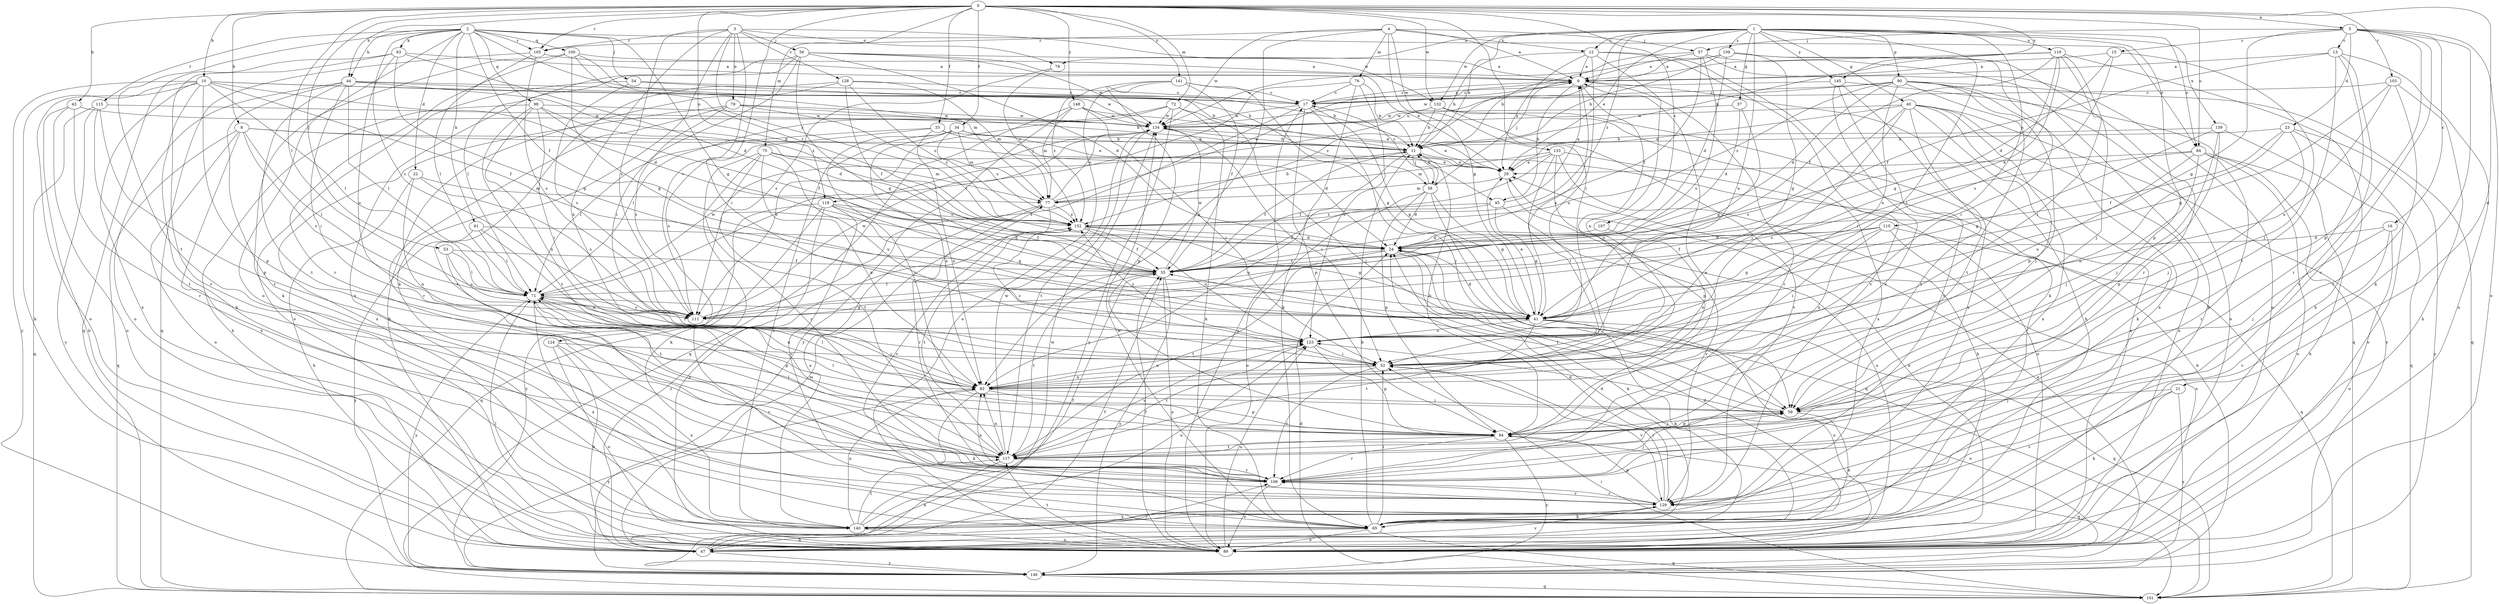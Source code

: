 strict digraph  {
0;
1;
2;
3;
4;
5;
6;
8;
10;
11;
12;
13;
15;
16;
17;
21;
22;
23;
24;
29;
33;
34;
35;
37;
40;
41;
43;
44;
45;
47;
52;
53;
54;
56;
57;
58;
59;
61;
63;
65;
71;
72;
75;
76;
77;
78;
79;
82;
84;
89;
90;
94;
98;
100;
101;
103;
105;
106;
107;
109;
110;
111;
115;
117;
118;
119;
123;
124;
128;
129;
132;
133;
134;
139;
140;
141;
145;
146;
148;
152;
0 -> 5  [label=a];
0 -> 8  [label=b];
0 -> 10  [label=b];
0 -> 21  [label=d];
0 -> 33  [label=f];
0 -> 34  [label=f];
0 -> 43  [label=h];
0 -> 44  [label=h];
0 -> 52  [label=i];
0 -> 53  [label=j];
0 -> 71  [label=l];
0 -> 72  [label=m];
0 -> 75  [label=m];
0 -> 84  [label=o];
0 -> 103  [label=r];
0 -> 105  [label=r];
0 -> 107  [label=s];
0 -> 118  [label=u];
0 -> 124  [label=v];
0 -> 132  [label=w];
0 -> 141  [label=y];
0 -> 145  [label=y];
0 -> 148  [label=z];
1 -> 11  [label=b];
1 -> 12  [label=c];
1 -> 29  [label=e];
1 -> 37  [label=g];
1 -> 40  [label=g];
1 -> 52  [label=i];
1 -> 78  [label=n];
1 -> 84  [label=o];
1 -> 90  [label=p];
1 -> 94  [label=p];
1 -> 109  [label=s];
1 -> 110  [label=s];
1 -> 118  [label=u];
1 -> 119  [label=u];
1 -> 123  [label=u];
1 -> 132  [label=w];
1 -> 139  [label=x];
1 -> 145  [label=y];
1 -> 152  [label=z];
2 -> 22  [label=d];
2 -> 35  [label=f];
2 -> 41  [label=g];
2 -> 44  [label=h];
2 -> 45  [label=h];
2 -> 54  [label=j];
2 -> 61  [label=k];
2 -> 63  [label=k];
2 -> 84  [label=o];
2 -> 89  [label=o];
2 -> 98  [label=q];
2 -> 100  [label=q];
2 -> 105  [label=r];
2 -> 111  [label=s];
2 -> 115  [label=t];
2 -> 117  [label=t];
3 -> 52  [label=i];
3 -> 56  [label=j];
3 -> 65  [label=k];
3 -> 78  [label=n];
3 -> 79  [label=n];
3 -> 82  [label=n];
3 -> 105  [label=r];
3 -> 111  [label=s];
3 -> 128  [label=v];
3 -> 132  [label=w];
3 -> 152  [label=z];
4 -> 6  [label=a];
4 -> 12  [label=c];
4 -> 41  [label=g];
4 -> 57  [label=j];
4 -> 76  [label=m];
4 -> 82  [label=n];
4 -> 105  [label=r];
4 -> 133  [label=w];
4 -> 134  [label=w];
5 -> 13  [label=c];
5 -> 15  [label=c];
5 -> 16  [label=c];
5 -> 23  [label=d];
5 -> 41  [label=g];
5 -> 57  [label=j];
5 -> 65  [label=k];
5 -> 89  [label=o];
5 -> 94  [label=p];
5 -> 129  [label=v];
6 -> 17  [label=c];
6 -> 45  [label=h];
6 -> 47  [label=h];
6 -> 58  [label=j];
6 -> 82  [label=n];
6 -> 106  [label=r];
6 -> 152  [label=z];
8 -> 11  [label=b];
8 -> 58  [label=j];
8 -> 71  [label=l];
8 -> 89  [label=o];
8 -> 101  [label=q];
8 -> 111  [label=s];
8 -> 140  [label=x];
10 -> 17  [label=c];
10 -> 24  [label=d];
10 -> 35  [label=f];
10 -> 47  [label=h];
10 -> 65  [label=k];
10 -> 71  [label=l];
10 -> 89  [label=o];
10 -> 94  [label=p];
10 -> 134  [label=w];
10 -> 140  [label=x];
10 -> 146  [label=y];
11 -> 29  [label=e];
11 -> 35  [label=f];
11 -> 58  [label=j];
11 -> 82  [label=n];
12 -> 6  [label=a];
12 -> 11  [label=b];
12 -> 29  [label=e];
12 -> 65  [label=k];
12 -> 82  [label=n];
12 -> 123  [label=u];
12 -> 129  [label=v];
13 -> 6  [label=a];
13 -> 35  [label=f];
13 -> 89  [label=o];
13 -> 106  [label=r];
13 -> 117  [label=t];
13 -> 129  [label=v];
15 -> 6  [label=a];
15 -> 24  [label=d];
15 -> 59  [label=j];
15 -> 111  [label=s];
16 -> 24  [label=d];
16 -> 59  [label=j];
16 -> 89  [label=o];
16 -> 129  [label=v];
17 -> 6  [label=a];
17 -> 41  [label=g];
17 -> 59  [label=j];
17 -> 94  [label=p];
17 -> 111  [label=s];
17 -> 134  [label=w];
21 -> 59  [label=j];
21 -> 65  [label=k];
21 -> 129  [label=v];
21 -> 146  [label=y];
22 -> 47  [label=h];
22 -> 77  [label=m];
22 -> 82  [label=n];
22 -> 111  [label=s];
23 -> 11  [label=b];
23 -> 35  [label=f];
23 -> 59  [label=j];
23 -> 82  [label=n];
23 -> 101  [label=q];
23 -> 146  [label=y];
24 -> 35  [label=f];
24 -> 59  [label=j];
24 -> 65  [label=k];
24 -> 117  [label=t];
29 -> 77  [label=m];
29 -> 89  [label=o];
33 -> 11  [label=b];
33 -> 24  [label=d];
33 -> 71  [label=l];
33 -> 82  [label=n];
33 -> 111  [label=s];
34 -> 11  [label=b];
34 -> 29  [label=e];
34 -> 59  [label=j];
34 -> 77  [label=m];
34 -> 82  [label=n];
34 -> 140  [label=x];
34 -> 152  [label=z];
35 -> 71  [label=l];
35 -> 89  [label=o];
35 -> 117  [label=t];
35 -> 134  [label=w];
35 -> 146  [label=y];
37 -> 24  [label=d];
37 -> 41  [label=g];
37 -> 134  [label=w];
40 -> 29  [label=e];
40 -> 52  [label=i];
40 -> 59  [label=j];
40 -> 65  [label=k];
40 -> 89  [label=o];
40 -> 111  [label=s];
40 -> 117  [label=t];
40 -> 134  [label=w];
40 -> 140  [label=x];
40 -> 146  [label=y];
41 -> 6  [label=a];
41 -> 24  [label=d];
41 -> 29  [label=e];
41 -> 65  [label=k];
41 -> 89  [label=o];
41 -> 101  [label=q];
41 -> 117  [label=t];
41 -> 123  [label=u];
43 -> 47  [label=h];
43 -> 89  [label=o];
43 -> 106  [label=r];
43 -> 134  [label=w];
44 -> 11  [label=b];
44 -> 17  [label=c];
44 -> 52  [label=i];
44 -> 71  [label=l];
44 -> 89  [label=o];
44 -> 106  [label=r];
44 -> 117  [label=t];
44 -> 152  [label=z];
45 -> 6  [label=a];
45 -> 35  [label=f];
45 -> 41  [label=g];
45 -> 129  [label=v];
45 -> 152  [label=z];
47 -> 24  [label=d];
47 -> 35  [label=f];
47 -> 77  [label=m];
47 -> 106  [label=r];
47 -> 129  [label=v];
47 -> 134  [label=w];
47 -> 146  [label=y];
47 -> 152  [label=z];
52 -> 82  [label=n];
52 -> 106  [label=r];
52 -> 129  [label=v];
52 -> 152  [label=z];
53 -> 35  [label=f];
53 -> 71  [label=l];
53 -> 111  [label=s];
53 -> 117  [label=t];
54 -> 11  [label=b];
54 -> 17  [label=c];
54 -> 89  [label=o];
54 -> 111  [label=s];
56 -> 6  [label=a];
56 -> 24  [label=d];
56 -> 29  [label=e];
56 -> 41  [label=g];
56 -> 52  [label=i];
56 -> 71  [label=l];
56 -> 134  [label=w];
56 -> 140  [label=x];
57 -> 6  [label=a];
57 -> 11  [label=b];
57 -> 35  [label=f];
57 -> 47  [label=h];
57 -> 89  [label=o];
57 -> 111  [label=s];
58 -> 11  [label=b];
58 -> 17  [label=c];
58 -> 24  [label=d];
58 -> 41  [label=g];
58 -> 89  [label=o];
58 -> 94  [label=p];
58 -> 101  [label=q];
59 -> 35  [label=f];
59 -> 65  [label=k];
59 -> 94  [label=p];
61 -> 24  [label=d];
61 -> 71  [label=l];
61 -> 82  [label=n];
61 -> 146  [label=y];
63 -> 6  [label=a];
63 -> 24  [label=d];
63 -> 41  [label=g];
63 -> 101  [label=q];
63 -> 123  [label=u];
63 -> 129  [label=v];
65 -> 11  [label=b];
65 -> 24  [label=d];
65 -> 47  [label=h];
65 -> 52  [label=i];
65 -> 89  [label=o];
65 -> 101  [label=q];
65 -> 134  [label=w];
71 -> 41  [label=g];
71 -> 82  [label=n];
71 -> 94  [label=p];
71 -> 111  [label=s];
71 -> 134  [label=w];
71 -> 140  [label=x];
71 -> 146  [label=y];
72 -> 59  [label=j];
72 -> 65  [label=k];
72 -> 71  [label=l];
72 -> 111  [label=s];
72 -> 134  [label=w];
72 -> 146  [label=y];
75 -> 29  [label=e];
75 -> 65  [label=k];
75 -> 77  [label=m];
75 -> 82  [label=n];
75 -> 106  [label=r];
75 -> 117  [label=t];
75 -> 123  [label=u];
76 -> 11  [label=b];
76 -> 17  [label=c];
76 -> 65  [label=k];
76 -> 71  [label=l];
76 -> 123  [label=u];
77 -> 6  [label=a];
77 -> 11  [label=b];
77 -> 106  [label=r];
77 -> 129  [label=v];
77 -> 134  [label=w];
77 -> 140  [label=x];
77 -> 152  [label=z];
78 -> 111  [label=s];
78 -> 152  [label=z];
79 -> 11  [label=b];
79 -> 106  [label=r];
79 -> 111  [label=s];
79 -> 134  [label=w];
79 -> 140  [label=x];
79 -> 152  [label=z];
82 -> 59  [label=j];
82 -> 65  [label=k];
82 -> 71  [label=l];
82 -> 94  [label=p];
82 -> 123  [label=u];
82 -> 146  [label=y];
84 -> 29  [label=e];
84 -> 47  [label=h];
84 -> 59  [label=j];
84 -> 89  [label=o];
84 -> 106  [label=r];
84 -> 111  [label=s];
84 -> 123  [label=u];
89 -> 17  [label=c];
89 -> 29  [label=e];
89 -> 35  [label=f];
89 -> 71  [label=l];
89 -> 117  [label=t];
89 -> 123  [label=u];
90 -> 17  [label=c];
90 -> 24  [label=d];
90 -> 52  [label=i];
90 -> 89  [label=o];
90 -> 94  [label=p];
90 -> 101  [label=q];
90 -> 117  [label=t];
90 -> 134  [label=w];
90 -> 140  [label=x];
90 -> 152  [label=z];
94 -> 11  [label=b];
94 -> 59  [label=j];
94 -> 71  [label=l];
94 -> 101  [label=q];
94 -> 106  [label=r];
94 -> 117  [label=t];
94 -> 146  [label=y];
98 -> 24  [label=d];
98 -> 35  [label=f];
98 -> 47  [label=h];
98 -> 52  [label=i];
98 -> 82  [label=n];
98 -> 117  [label=t];
98 -> 134  [label=w];
100 -> 6  [label=a];
100 -> 41  [label=g];
100 -> 65  [label=k];
100 -> 77  [label=m];
100 -> 106  [label=r];
100 -> 152  [label=z];
101 -> 24  [label=d];
101 -> 52  [label=i];
103 -> 17  [label=c];
103 -> 41  [label=g];
103 -> 47  [label=h];
103 -> 106  [label=r];
103 -> 123  [label=u];
105 -> 6  [label=a];
105 -> 71  [label=l];
105 -> 101  [label=q];
105 -> 111  [label=s];
106 -> 59  [label=j];
106 -> 82  [label=n];
106 -> 89  [label=o];
106 -> 129  [label=v];
107 -> 24  [label=d];
107 -> 82  [label=n];
109 -> 6  [label=a];
109 -> 11  [label=b];
109 -> 24  [label=d];
109 -> 41  [label=g];
109 -> 52  [label=i];
109 -> 106  [label=r];
109 -> 134  [label=w];
110 -> 24  [label=d];
110 -> 35  [label=f];
110 -> 41  [label=g];
110 -> 52  [label=i];
110 -> 82  [label=n];
110 -> 89  [label=o];
110 -> 101  [label=q];
111 -> 129  [label=v];
111 -> 134  [label=w];
115 -> 94  [label=p];
115 -> 101  [label=q];
115 -> 117  [label=t];
115 -> 134  [label=w];
115 -> 146  [label=y];
117 -> 6  [label=a];
117 -> 47  [label=h];
117 -> 71  [label=l];
117 -> 82  [label=n];
117 -> 106  [label=r];
117 -> 123  [label=u];
117 -> 134  [label=w];
118 -> 35  [label=f];
118 -> 41  [label=g];
118 -> 89  [label=o];
118 -> 101  [label=q];
118 -> 129  [label=v];
118 -> 146  [label=y];
118 -> 152  [label=z];
119 -> 6  [label=a];
119 -> 11  [label=b];
119 -> 35  [label=f];
119 -> 41  [label=g];
119 -> 47  [label=h];
119 -> 52  [label=i];
119 -> 59  [label=j];
119 -> 123  [label=u];
123 -> 52  [label=i];
123 -> 71  [label=l];
123 -> 94  [label=p];
123 -> 117  [label=t];
123 -> 152  [label=z];
124 -> 47  [label=h];
124 -> 52  [label=i];
124 -> 89  [label=o];
124 -> 140  [label=x];
128 -> 17  [label=c];
128 -> 35  [label=f];
128 -> 47  [label=h];
128 -> 77  [label=m];
128 -> 106  [label=r];
128 -> 152  [label=z];
129 -> 24  [label=d];
129 -> 52  [label=i];
129 -> 65  [label=k];
129 -> 94  [label=p];
129 -> 106  [label=r];
129 -> 140  [label=x];
132 -> 11  [label=b];
132 -> 89  [label=o];
132 -> 129  [label=v];
132 -> 134  [label=w];
132 -> 140  [label=x];
133 -> 29  [label=e];
133 -> 35  [label=f];
133 -> 47  [label=h];
133 -> 52  [label=i];
133 -> 77  [label=m];
133 -> 89  [label=o];
133 -> 94  [label=p];
134 -> 11  [label=b];
134 -> 29  [label=e];
134 -> 52  [label=i];
134 -> 117  [label=t];
139 -> 11  [label=b];
139 -> 41  [label=g];
139 -> 59  [label=j];
139 -> 89  [label=o];
139 -> 94  [label=p];
140 -> 35  [label=f];
140 -> 82  [label=n];
140 -> 89  [label=o];
140 -> 117  [label=t];
140 -> 123  [label=u];
141 -> 17  [label=c];
141 -> 35  [label=f];
141 -> 41  [label=g];
141 -> 89  [label=o];
141 -> 94  [label=p];
141 -> 152  [label=z];
145 -> 17  [label=c];
145 -> 101  [label=q];
145 -> 106  [label=r];
145 -> 129  [label=v];
145 -> 140  [label=x];
146 -> 11  [label=b];
146 -> 29  [label=e];
146 -> 101  [label=q];
146 -> 123  [label=u];
148 -> 29  [label=e];
148 -> 52  [label=i];
148 -> 77  [label=m];
148 -> 101  [label=q];
148 -> 134  [label=w];
148 -> 146  [label=y];
152 -> 24  [label=d];
152 -> 35  [label=f];
152 -> 41  [label=g];
152 -> 117  [label=t];
152 -> 123  [label=u];
}
